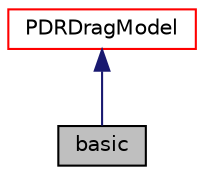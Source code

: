 digraph "basic"
{
  bgcolor="transparent";
  edge [fontname="Helvetica",fontsize="10",labelfontname="Helvetica",labelfontsize="10"];
  node [fontname="Helvetica",fontsize="10",shape=record];
  Node4 [label="basic",height=0.2,width=0.4,color="black", fillcolor="grey75", style="filled", fontcolor="black"];
  Node5 -> Node4 [dir="back",color="midnightblue",fontsize="10",style="solid",fontname="Helvetica"];
  Node5 [label="PDRDragModel",height=0.2,width=0.4,color="red",URL="$a32905.html",tooltip="Base-class for sub-grid obstacle drag models. The available drag model is at basic.H. "];
}
